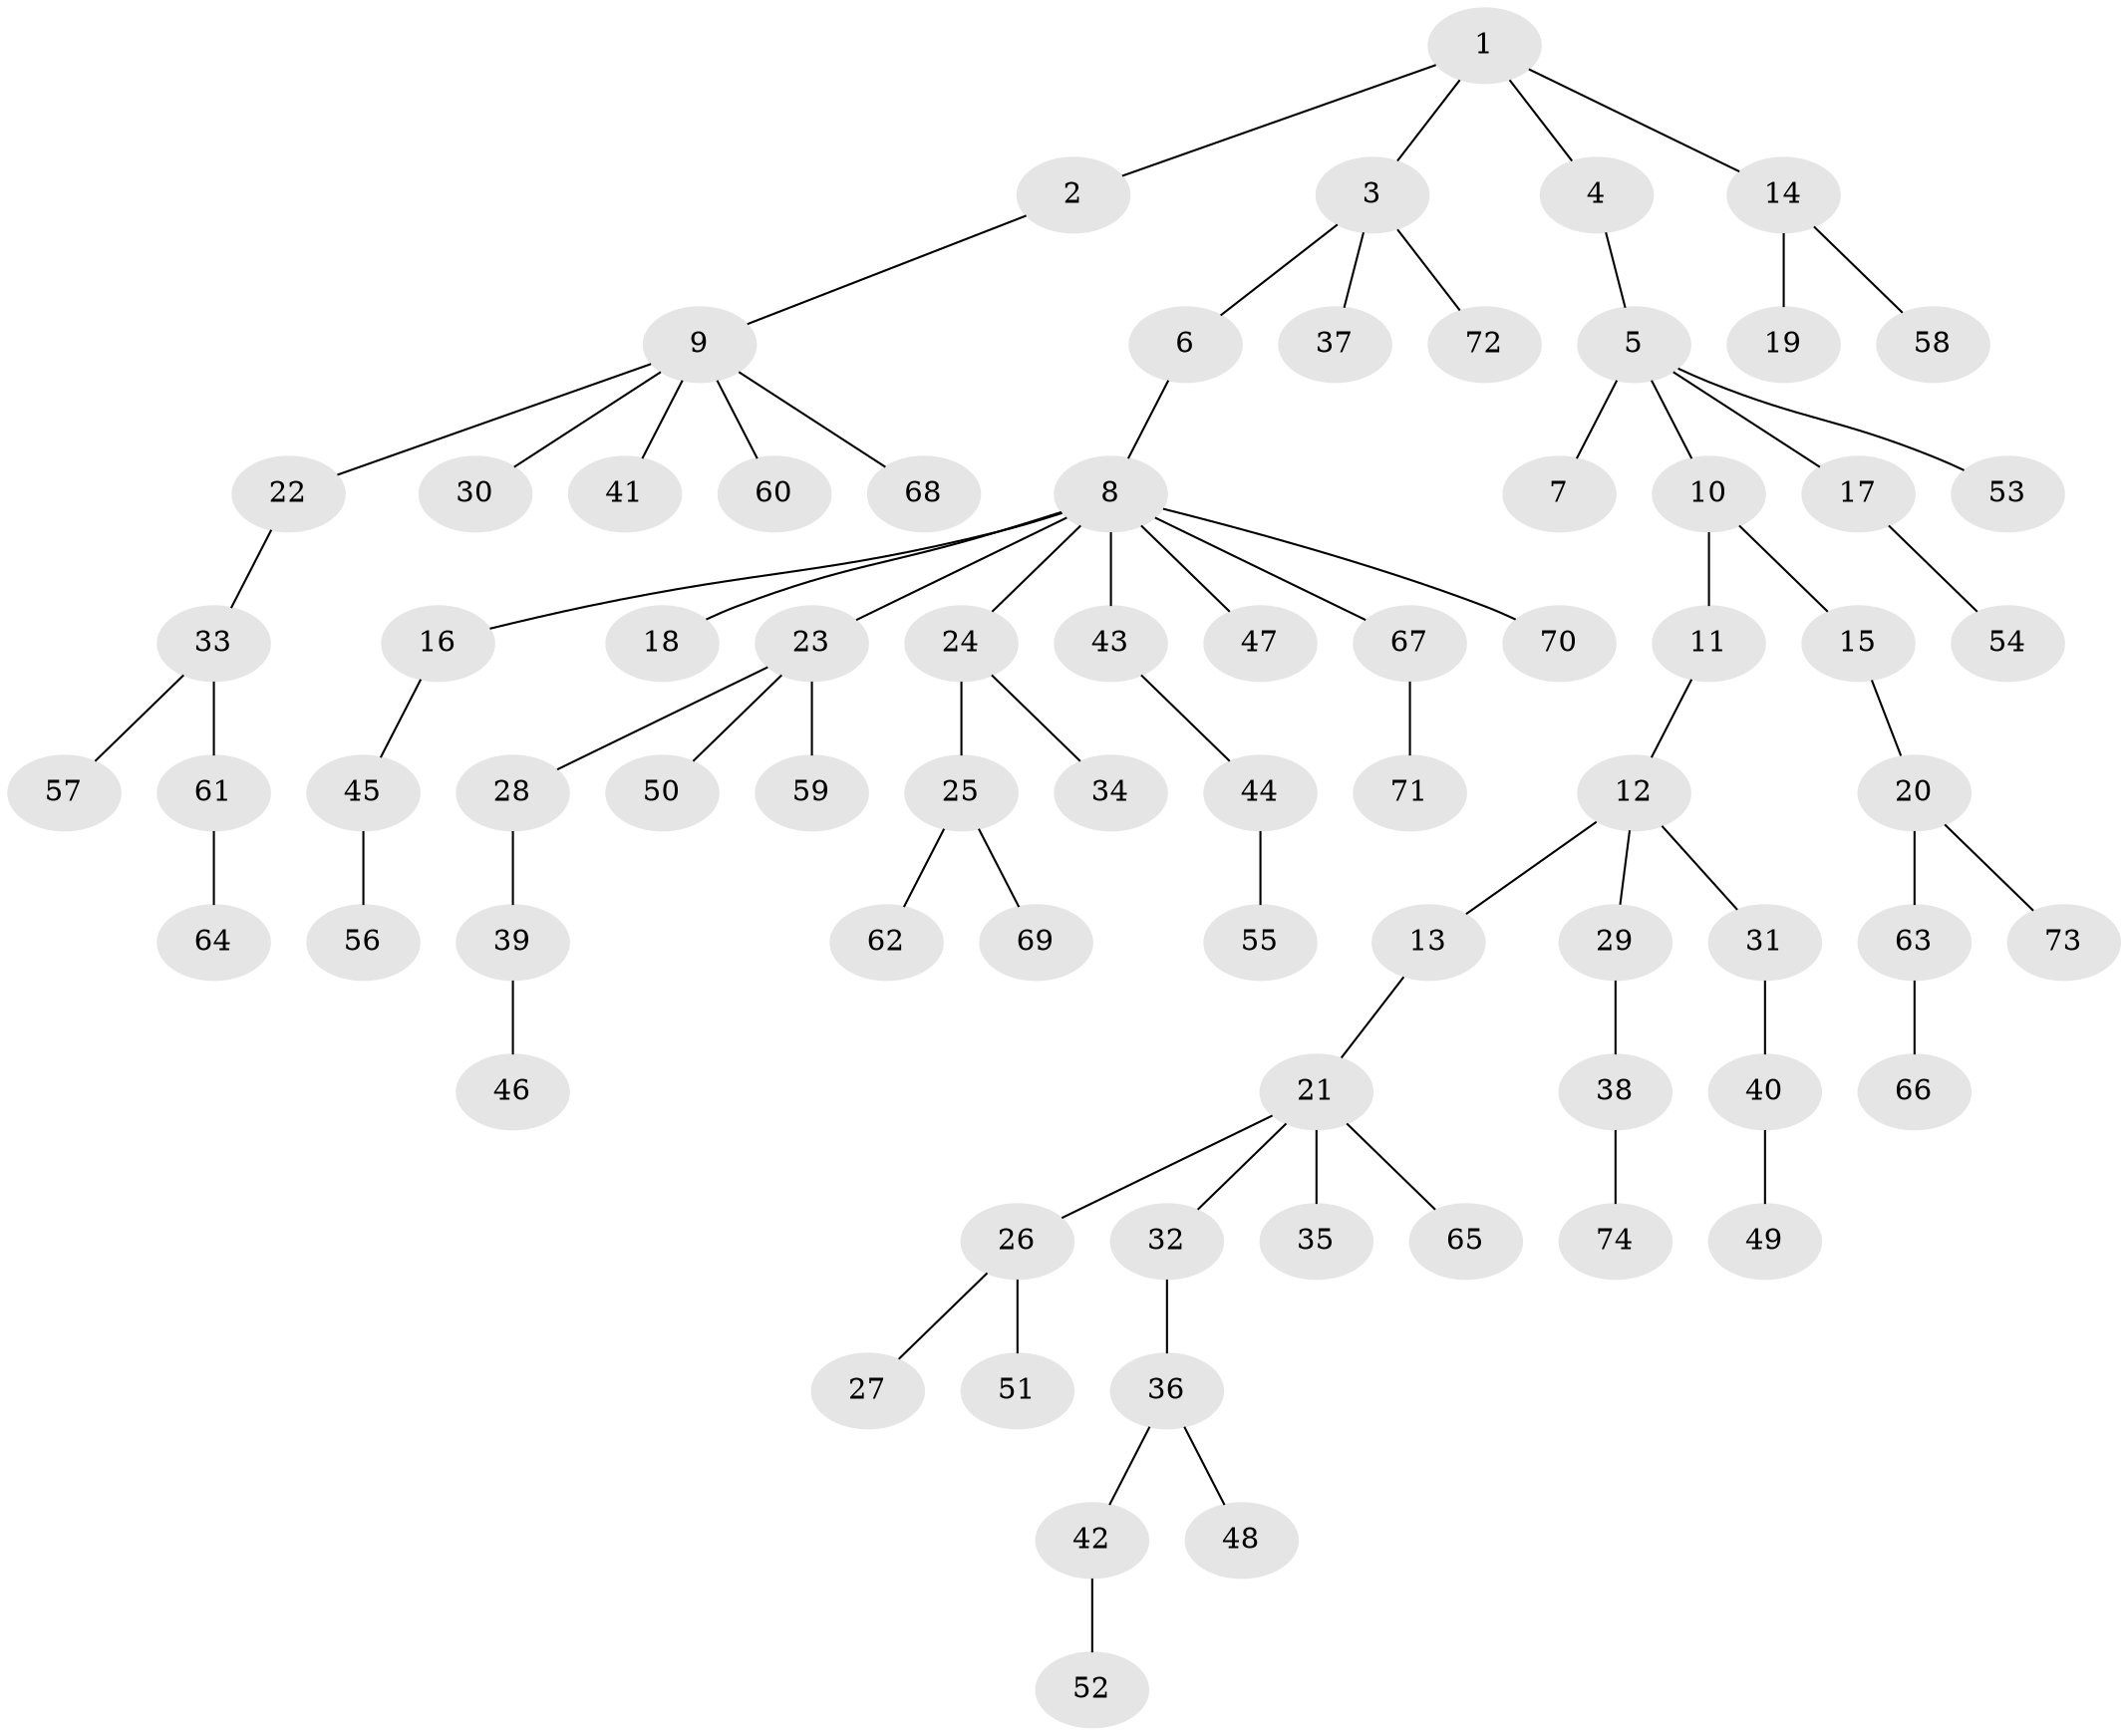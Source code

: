 // Generated by graph-tools (version 1.1) at 2025/15/03/09/25 04:15:23]
// undirected, 74 vertices, 73 edges
graph export_dot {
graph [start="1"]
  node [color=gray90,style=filled];
  1;
  2;
  3;
  4;
  5;
  6;
  7;
  8;
  9;
  10;
  11;
  12;
  13;
  14;
  15;
  16;
  17;
  18;
  19;
  20;
  21;
  22;
  23;
  24;
  25;
  26;
  27;
  28;
  29;
  30;
  31;
  32;
  33;
  34;
  35;
  36;
  37;
  38;
  39;
  40;
  41;
  42;
  43;
  44;
  45;
  46;
  47;
  48;
  49;
  50;
  51;
  52;
  53;
  54;
  55;
  56;
  57;
  58;
  59;
  60;
  61;
  62;
  63;
  64;
  65;
  66;
  67;
  68;
  69;
  70;
  71;
  72;
  73;
  74;
  1 -- 2;
  1 -- 3;
  1 -- 4;
  1 -- 14;
  2 -- 9;
  3 -- 6;
  3 -- 37;
  3 -- 72;
  4 -- 5;
  5 -- 7;
  5 -- 10;
  5 -- 17;
  5 -- 53;
  6 -- 8;
  8 -- 16;
  8 -- 18;
  8 -- 23;
  8 -- 24;
  8 -- 43;
  8 -- 47;
  8 -- 67;
  8 -- 70;
  9 -- 22;
  9 -- 30;
  9 -- 41;
  9 -- 60;
  9 -- 68;
  10 -- 11;
  10 -- 15;
  11 -- 12;
  12 -- 13;
  12 -- 29;
  12 -- 31;
  13 -- 21;
  14 -- 19;
  14 -- 58;
  15 -- 20;
  16 -- 45;
  17 -- 54;
  20 -- 63;
  20 -- 73;
  21 -- 26;
  21 -- 32;
  21 -- 35;
  21 -- 65;
  22 -- 33;
  23 -- 28;
  23 -- 50;
  23 -- 59;
  24 -- 25;
  24 -- 34;
  25 -- 62;
  25 -- 69;
  26 -- 27;
  26 -- 51;
  28 -- 39;
  29 -- 38;
  31 -- 40;
  32 -- 36;
  33 -- 57;
  33 -- 61;
  36 -- 42;
  36 -- 48;
  38 -- 74;
  39 -- 46;
  40 -- 49;
  42 -- 52;
  43 -- 44;
  44 -- 55;
  45 -- 56;
  61 -- 64;
  63 -- 66;
  67 -- 71;
}

